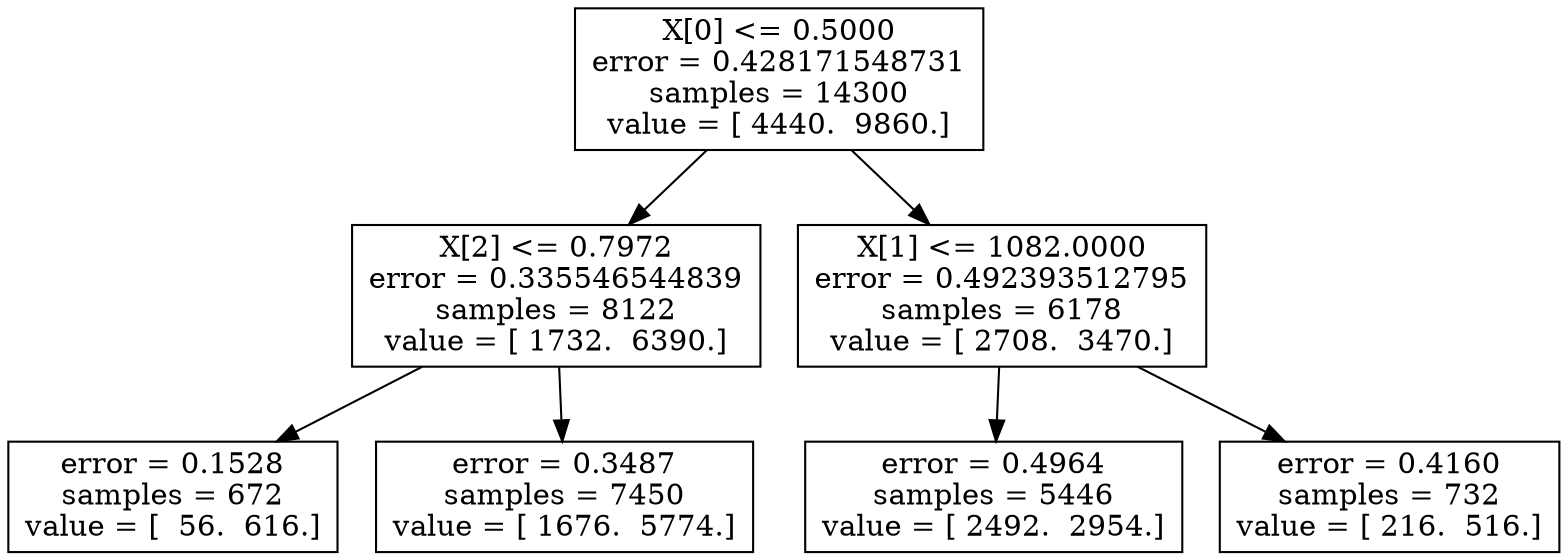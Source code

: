 digraph Tree {
0 [label="X[0] <= 0.5000\nerror = 0.428171548731\nsamples = 14300\nvalue = [ 4440.  9860.]", shape="box"] ;
1 [label="X[2] <= 0.7972\nerror = 0.335546544839\nsamples = 8122\nvalue = [ 1732.  6390.]", shape="box"] ;
0 -> 1 ;
2 [label="error = 0.1528\nsamples = 672\nvalue = [  56.  616.]", shape="box"] ;
1 -> 2 ;
3 [label="error = 0.3487\nsamples = 7450\nvalue = [ 1676.  5774.]", shape="box"] ;
1 -> 3 ;
4 [label="X[1] <= 1082.0000\nerror = 0.492393512795\nsamples = 6178\nvalue = [ 2708.  3470.]", shape="box"] ;
0 -> 4 ;
5 [label="error = 0.4964\nsamples = 5446\nvalue = [ 2492.  2954.]", shape="box"] ;
4 -> 5 ;
6 [label="error = 0.4160\nsamples = 732\nvalue = [ 216.  516.]", shape="box"] ;
4 -> 6 ;
}